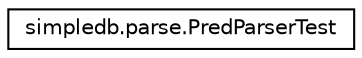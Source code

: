 digraph "Graphical Class Hierarchy"
{
  edge [fontname="Helvetica",fontsize="10",labelfontname="Helvetica",labelfontsize="10"];
  node [fontname="Helvetica",fontsize="10",shape=record];
  rankdir="LR";
  Node0 [label="simpledb.parse.PredParserTest",height=0.2,width=0.4,color="black", fillcolor="white", style="filled",URL="$classsimpledb_1_1parse_1_1PredParserTest.html"];
}
